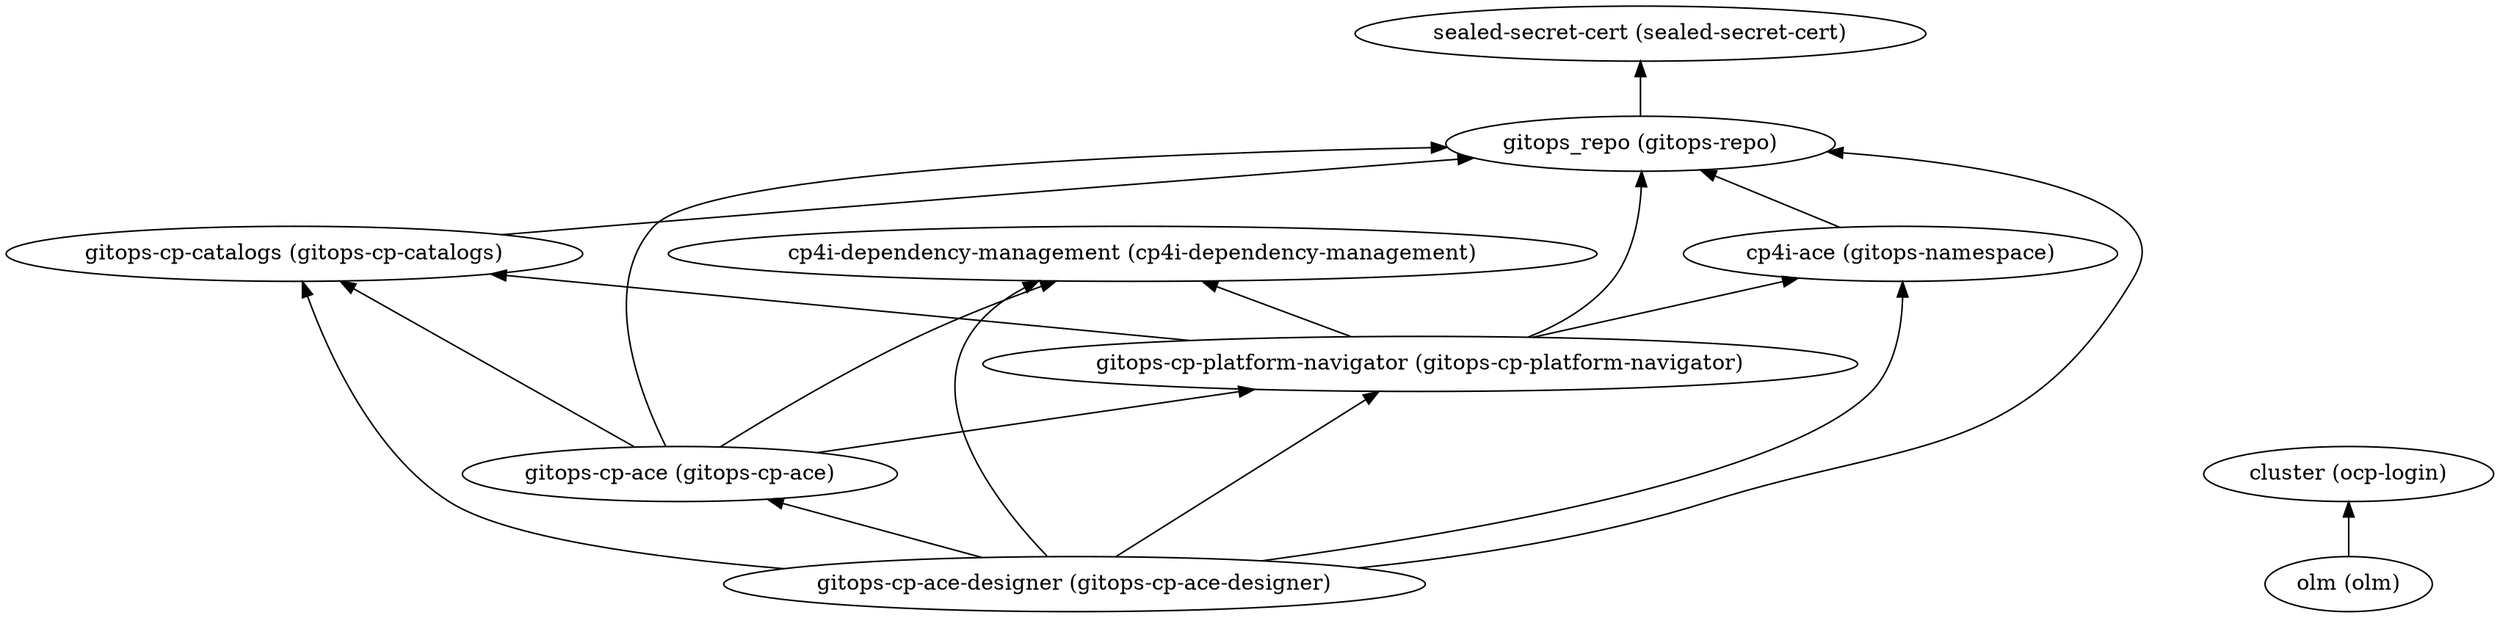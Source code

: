 digraph {
    rankdir="BT"
    "gitops-cp-ace (gitops-cp-ace)" -> "gitops_repo (gitops-repo)"
"gitops-cp-ace (gitops-cp-ace)" -> "gitops-cp-catalogs (gitops-cp-catalogs)"
"gitops-cp-ace (gitops-cp-ace)" -> "gitops-cp-platform-navigator (gitops-cp-platform-navigator)"
"gitops-cp-ace (gitops-cp-ace)" -> "cp4i-dependency-management (cp4i-dependency-management)"
"gitops-cp-ace (gitops-cp-ace)"
"gitops_repo (gitops-repo)" -> "sealed-secret-cert (sealed-secret-cert)"
"gitops_repo (gitops-repo)"
"sealed-secret-cert (sealed-secret-cert)"
"gitops-cp-catalogs (gitops-cp-catalogs)" -> "gitops_repo (gitops-repo)"
"gitops-cp-catalogs (gitops-cp-catalogs)"
"gitops-cp-platform-navigator (gitops-cp-platform-navigator)" -> "gitops_repo (gitops-repo)"
"gitops-cp-platform-navigator (gitops-cp-platform-navigator)" -> "cp4i-ace (gitops-namespace)"
"gitops-cp-platform-navigator (gitops-cp-platform-navigator)" -> "gitops-cp-catalogs (gitops-cp-catalogs)"
"gitops-cp-platform-navigator (gitops-cp-platform-navigator)" -> "cp4i-dependency-management (cp4i-dependency-management)"
"gitops-cp-platform-navigator (gitops-cp-platform-navigator)"
"cp4i-ace (gitops-namespace)" -> "gitops_repo (gitops-repo)"
"cp4i-ace (gitops-namespace)"
"cp4i-dependency-management (cp4i-dependency-management)"
"gitops-cp-ace-designer (gitops-cp-ace-designer)" -> "gitops_repo (gitops-repo)"
"gitops-cp-ace-designer (gitops-cp-ace-designer)" -> "cp4i-ace (gitops-namespace)"
"gitops-cp-ace-designer (gitops-cp-ace-designer)" -> "gitops-cp-catalogs (gitops-cp-catalogs)"
"gitops-cp-ace-designer (gitops-cp-ace-designer)" -> "cp4i-dependency-management (cp4i-dependency-management)"
"gitops-cp-ace-designer (gitops-cp-ace-designer)" -> "gitops-cp-ace (gitops-cp-ace)"
"gitops-cp-ace-designer (gitops-cp-ace-designer)" -> "gitops-cp-platform-navigator (gitops-cp-platform-navigator)"
"gitops-cp-ace-designer (gitops-cp-ace-designer)"
"cluster (ocp-login)"
"olm (olm)" -> "cluster (ocp-login)"
"olm (olm)"
  }